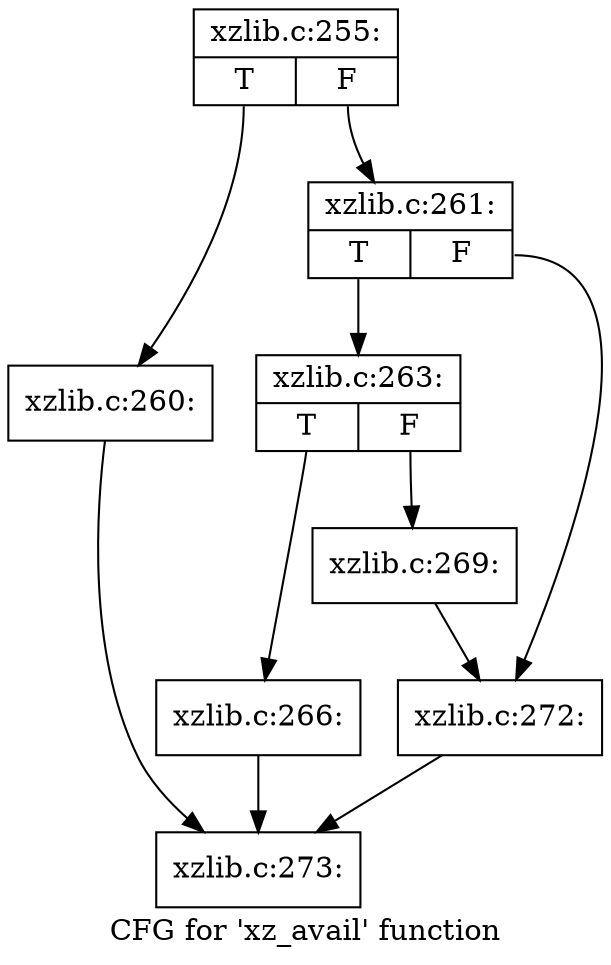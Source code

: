 digraph "CFG for 'xz_avail' function" {
	label="CFG for 'xz_avail' function";

	Node0x559901d16c30 [shape=record,label="{xzlib.c:255:|{<s0>T|<s1>F}}"];
	Node0x559901d16c30:s0 -> Node0x559901d3e880;
	Node0x559901d16c30:s1 -> Node0x559901d3e8d0;
	Node0x559901d3e880 [shape=record,label="{xzlib.c:260:}"];
	Node0x559901d3e880 -> Node0x559901d16c80;
	Node0x559901d3e8d0 [shape=record,label="{xzlib.c:261:|{<s0>T|<s1>F}}"];
	Node0x559901d3e8d0:s0 -> Node0x559901d3edf0;
	Node0x559901d3e8d0:s1 -> Node0x559901d3ee40;
	Node0x559901d3edf0 [shape=record,label="{xzlib.c:263:|{<s0>T|<s1>F}}"];
	Node0x559901d3edf0:s0 -> Node0x559901d3f730;
	Node0x559901d3edf0:s1 -> Node0x559901d3f780;
	Node0x559901d3f730 [shape=record,label="{xzlib.c:266:}"];
	Node0x559901d3f730 -> Node0x559901d16c80;
	Node0x559901d3f780 [shape=record,label="{xzlib.c:269:}"];
	Node0x559901d3f780 -> Node0x559901d3ee40;
	Node0x559901d3ee40 [shape=record,label="{xzlib.c:272:}"];
	Node0x559901d3ee40 -> Node0x559901d16c80;
	Node0x559901d16c80 [shape=record,label="{xzlib.c:273:}"];
}
